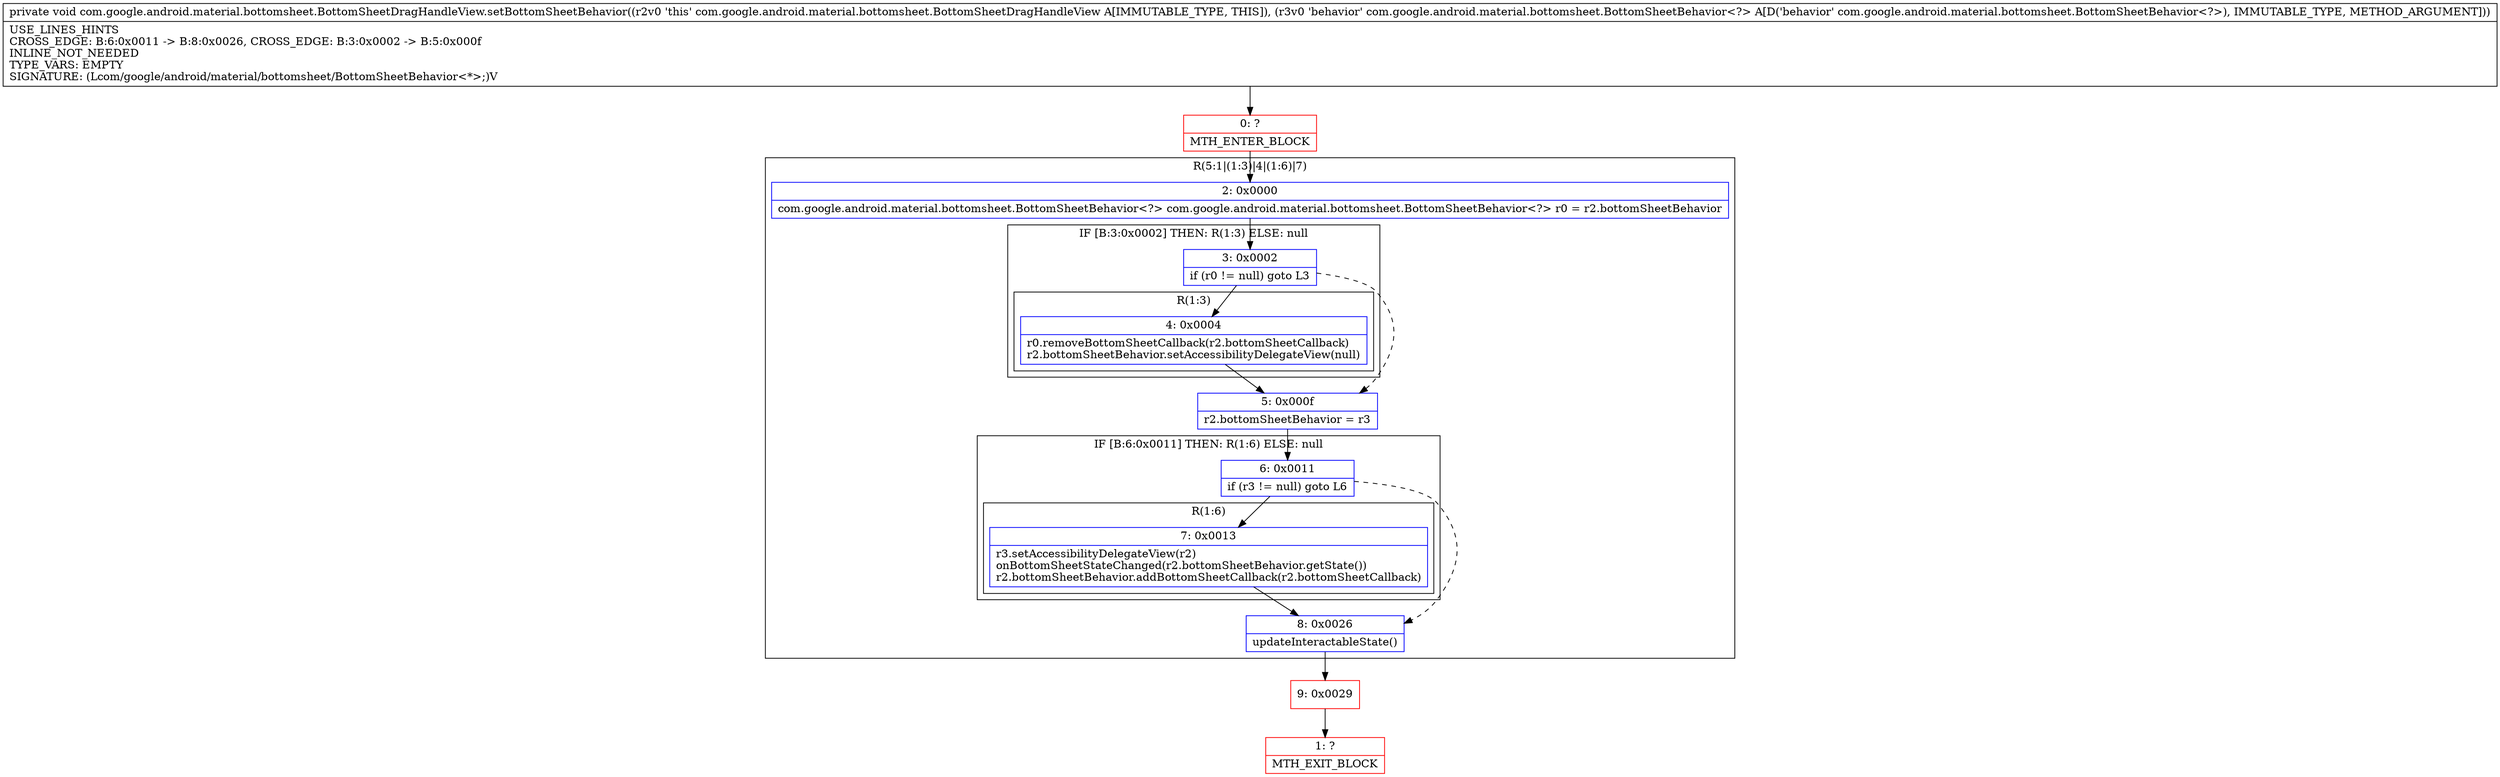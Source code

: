 digraph "CFG forcom.google.android.material.bottomsheet.BottomSheetDragHandleView.setBottomSheetBehavior(Lcom\/google\/android\/material\/bottomsheet\/BottomSheetBehavior;)V" {
subgraph cluster_Region_1230035807 {
label = "R(5:1|(1:3)|4|(1:6)|7)";
node [shape=record,color=blue];
Node_2 [shape=record,label="{2\:\ 0x0000|com.google.android.material.bottomsheet.BottomSheetBehavior\<?\> com.google.android.material.bottomsheet.BottomSheetBehavior\<?\> r0 = r2.bottomSheetBehavior\l}"];
subgraph cluster_IfRegion_1718796366 {
label = "IF [B:3:0x0002] THEN: R(1:3) ELSE: null";
node [shape=record,color=blue];
Node_3 [shape=record,label="{3\:\ 0x0002|if (r0 != null) goto L3\l}"];
subgraph cluster_Region_67860111 {
label = "R(1:3)";
node [shape=record,color=blue];
Node_4 [shape=record,label="{4\:\ 0x0004|r0.removeBottomSheetCallback(r2.bottomSheetCallback)\lr2.bottomSheetBehavior.setAccessibilityDelegateView(null)\l}"];
}
}
Node_5 [shape=record,label="{5\:\ 0x000f|r2.bottomSheetBehavior = r3\l}"];
subgraph cluster_IfRegion_840628379 {
label = "IF [B:6:0x0011] THEN: R(1:6) ELSE: null";
node [shape=record,color=blue];
Node_6 [shape=record,label="{6\:\ 0x0011|if (r3 != null) goto L6\l}"];
subgraph cluster_Region_834314373 {
label = "R(1:6)";
node [shape=record,color=blue];
Node_7 [shape=record,label="{7\:\ 0x0013|r3.setAccessibilityDelegateView(r2)\lonBottomSheetStateChanged(r2.bottomSheetBehavior.getState())\lr2.bottomSheetBehavior.addBottomSheetCallback(r2.bottomSheetCallback)\l}"];
}
}
Node_8 [shape=record,label="{8\:\ 0x0026|updateInteractableState()\l}"];
}
Node_0 [shape=record,color=red,label="{0\:\ ?|MTH_ENTER_BLOCK\l}"];
Node_9 [shape=record,color=red,label="{9\:\ 0x0029}"];
Node_1 [shape=record,color=red,label="{1\:\ ?|MTH_EXIT_BLOCK\l}"];
MethodNode[shape=record,label="{private void com.google.android.material.bottomsheet.BottomSheetDragHandleView.setBottomSheetBehavior((r2v0 'this' com.google.android.material.bottomsheet.BottomSheetDragHandleView A[IMMUTABLE_TYPE, THIS]), (r3v0 'behavior' com.google.android.material.bottomsheet.BottomSheetBehavior\<?\> A[D('behavior' com.google.android.material.bottomsheet.BottomSheetBehavior\<?\>), IMMUTABLE_TYPE, METHOD_ARGUMENT]))  | USE_LINES_HINTS\lCROSS_EDGE: B:6:0x0011 \-\> B:8:0x0026, CROSS_EDGE: B:3:0x0002 \-\> B:5:0x000f\lINLINE_NOT_NEEDED\lTYPE_VARS: EMPTY\lSIGNATURE: (Lcom\/google\/android\/material\/bottomsheet\/BottomSheetBehavior\<*\>;)V\l}"];
MethodNode -> Node_0;Node_2 -> Node_3;
Node_3 -> Node_4;
Node_3 -> Node_5[style=dashed];
Node_4 -> Node_5;
Node_5 -> Node_6;
Node_6 -> Node_7;
Node_6 -> Node_8[style=dashed];
Node_7 -> Node_8;
Node_8 -> Node_9;
Node_0 -> Node_2;
Node_9 -> Node_1;
}

